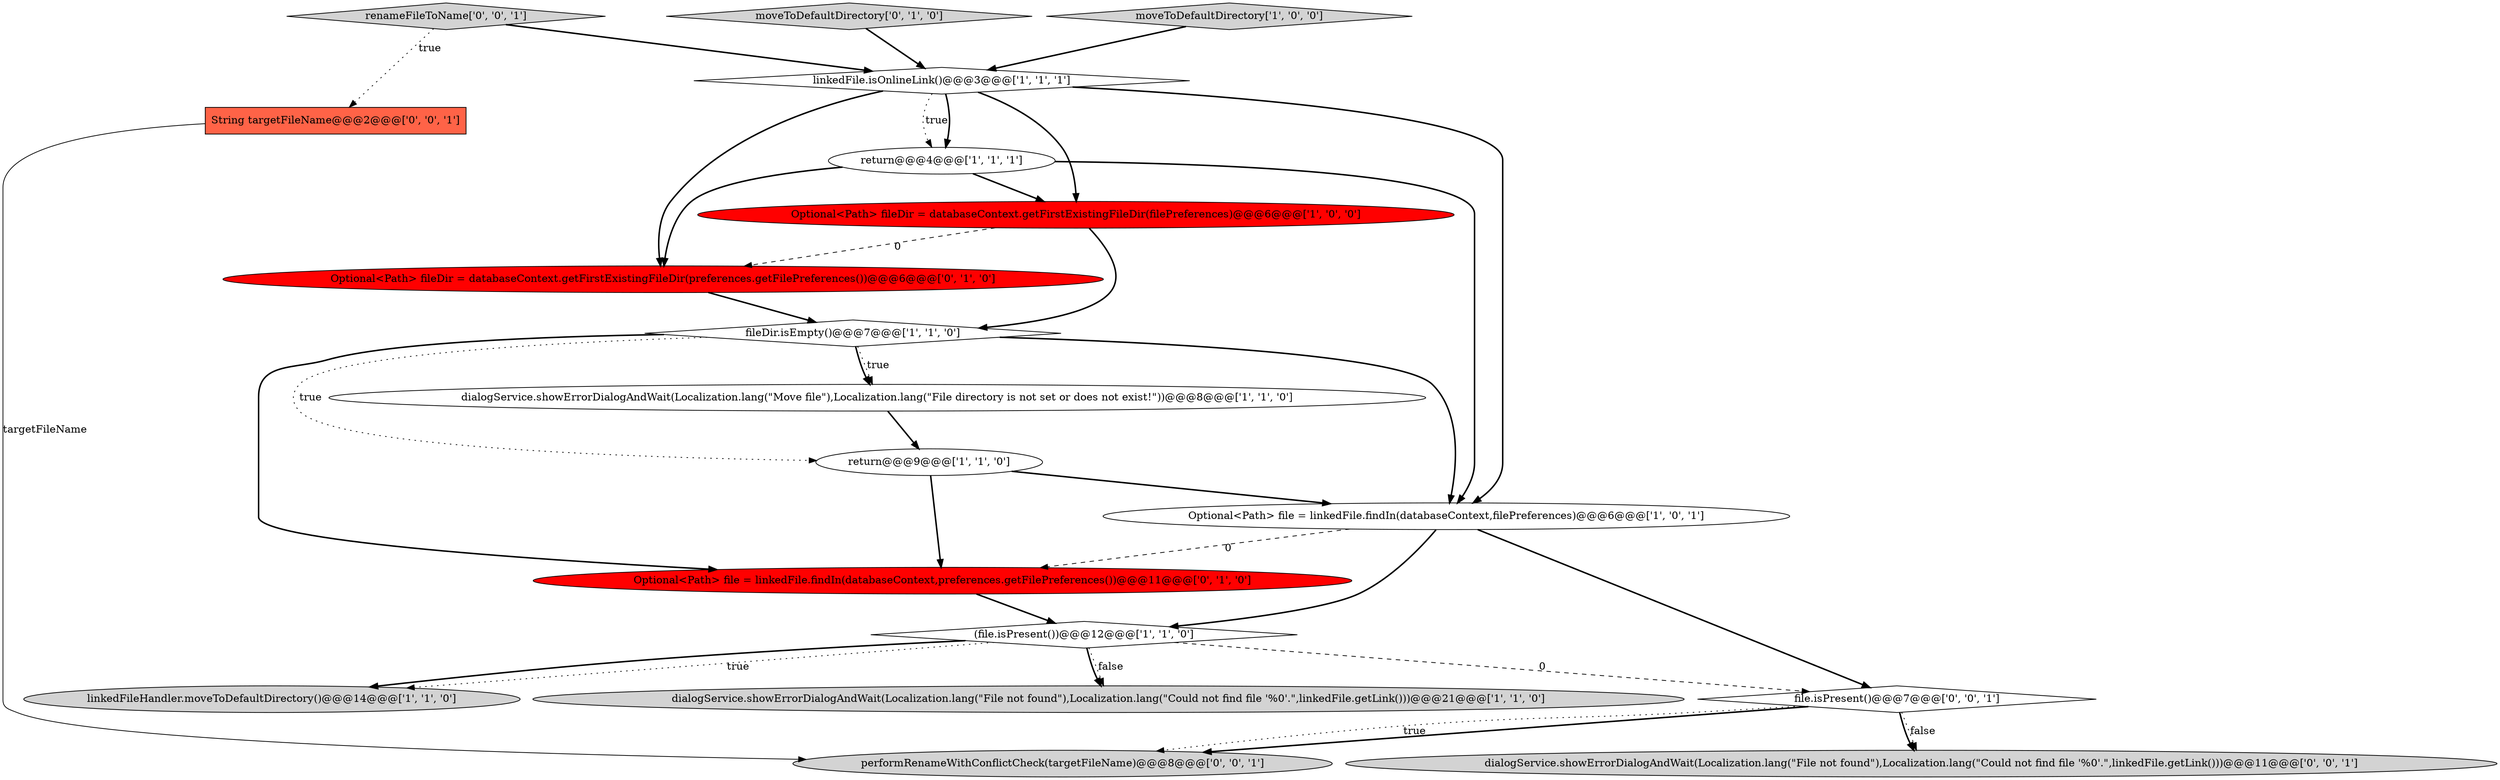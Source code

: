 digraph {
3 [style = filled, label = "(file.isPresent())@@@12@@@['1', '1', '0']", fillcolor = white, shape = diamond image = "AAA0AAABBB1BBB"];
10 [style = filled, label = "linkedFileHandler.moveToDefaultDirectory()@@@14@@@['1', '1', '0']", fillcolor = lightgray, shape = ellipse image = "AAA0AAABBB1BBB"];
9 [style = filled, label = "dialogService.showErrorDialogAndWait(Localization.lang(\"Move file\"),Localization.lang(\"File directory is not set or does not exist!\"))@@@8@@@['1', '1', '0']", fillcolor = white, shape = ellipse image = "AAA0AAABBB1BBB"];
7 [style = filled, label = "Optional<Path> fileDir = databaseContext.getFirstExistingFileDir(filePreferences)@@@6@@@['1', '0', '0']", fillcolor = red, shape = ellipse image = "AAA1AAABBB1BBB"];
8 [style = filled, label = "fileDir.isEmpty()@@@7@@@['1', '1', '0']", fillcolor = white, shape = diamond image = "AAA0AAABBB1BBB"];
16 [style = filled, label = "renameFileToName['0', '0', '1']", fillcolor = lightgray, shape = diamond image = "AAA0AAABBB3BBB"];
1 [style = filled, label = "Optional<Path> file = linkedFile.findIn(databaseContext,filePreferences)@@@6@@@['1', '0', '1']", fillcolor = white, shape = ellipse image = "AAA0AAABBB1BBB"];
0 [style = filled, label = "dialogService.showErrorDialogAndWait(Localization.lang(\"File not found\"),Localization.lang(\"Could not find file '%0'.\",linkedFile.getLink()))@@@21@@@['1', '1', '0']", fillcolor = lightgray, shape = ellipse image = "AAA0AAABBB1BBB"];
5 [style = filled, label = "linkedFile.isOnlineLink()@@@3@@@['1', '1', '1']", fillcolor = white, shape = diamond image = "AAA0AAABBB1BBB"];
11 [style = filled, label = "moveToDefaultDirectory['0', '1', '0']", fillcolor = lightgray, shape = diamond image = "AAA0AAABBB2BBB"];
14 [style = filled, label = "file.isPresent()@@@7@@@['0', '0', '1']", fillcolor = white, shape = diamond image = "AAA0AAABBB3BBB"];
13 [style = filled, label = "Optional<Path> file = linkedFile.findIn(databaseContext,preferences.getFilePreferences())@@@11@@@['0', '1', '0']", fillcolor = red, shape = ellipse image = "AAA1AAABBB2BBB"];
2 [style = filled, label = "return@@@9@@@['1', '1', '0']", fillcolor = white, shape = ellipse image = "AAA0AAABBB1BBB"];
12 [style = filled, label = "Optional<Path> fileDir = databaseContext.getFirstExistingFileDir(preferences.getFilePreferences())@@@6@@@['0', '1', '0']", fillcolor = red, shape = ellipse image = "AAA1AAABBB2BBB"];
15 [style = filled, label = "dialogService.showErrorDialogAndWait(Localization.lang(\"File not found\"),Localization.lang(\"Could not find file '%0'.\",linkedFile.getLink()))@@@11@@@['0', '0', '1']", fillcolor = lightgray, shape = ellipse image = "AAA0AAABBB3BBB"];
17 [style = filled, label = "performRenameWithConflictCheck(targetFileName)@@@8@@@['0', '0', '1']", fillcolor = lightgray, shape = ellipse image = "AAA0AAABBB3BBB"];
6 [style = filled, label = "return@@@4@@@['1', '1', '1']", fillcolor = white, shape = ellipse image = "AAA0AAABBB1BBB"];
18 [style = filled, label = "String targetFileName@@@2@@@['0', '0', '1']", fillcolor = tomato, shape = box image = "AAA0AAABBB3BBB"];
4 [style = filled, label = "moveToDefaultDirectory['1', '0', '0']", fillcolor = lightgray, shape = diamond image = "AAA0AAABBB1BBB"];
9->2 [style = bold, label=""];
2->1 [style = bold, label=""];
8->2 [style = dotted, label="true"];
3->10 [style = dotted, label="true"];
1->3 [style = bold, label=""];
5->6 [style = dotted, label="true"];
14->17 [style = bold, label=""];
8->13 [style = bold, label=""];
7->8 [style = bold, label=""];
18->17 [style = solid, label="targetFileName"];
3->0 [style = dotted, label="false"];
3->0 [style = bold, label=""];
2->13 [style = bold, label=""];
1->13 [style = dashed, label="0"];
14->17 [style = dotted, label="true"];
8->1 [style = bold, label=""];
3->10 [style = bold, label=""];
11->5 [style = bold, label=""];
5->1 [style = bold, label=""];
6->1 [style = bold, label=""];
5->6 [style = bold, label=""];
13->3 [style = bold, label=""];
5->12 [style = bold, label=""];
12->8 [style = bold, label=""];
8->9 [style = bold, label=""];
16->5 [style = bold, label=""];
7->12 [style = dashed, label="0"];
5->7 [style = bold, label=""];
1->14 [style = bold, label=""];
14->15 [style = bold, label=""];
8->9 [style = dotted, label="true"];
3->14 [style = dashed, label="0"];
6->7 [style = bold, label=""];
4->5 [style = bold, label=""];
6->12 [style = bold, label=""];
14->15 [style = dotted, label="false"];
16->18 [style = dotted, label="true"];
}
